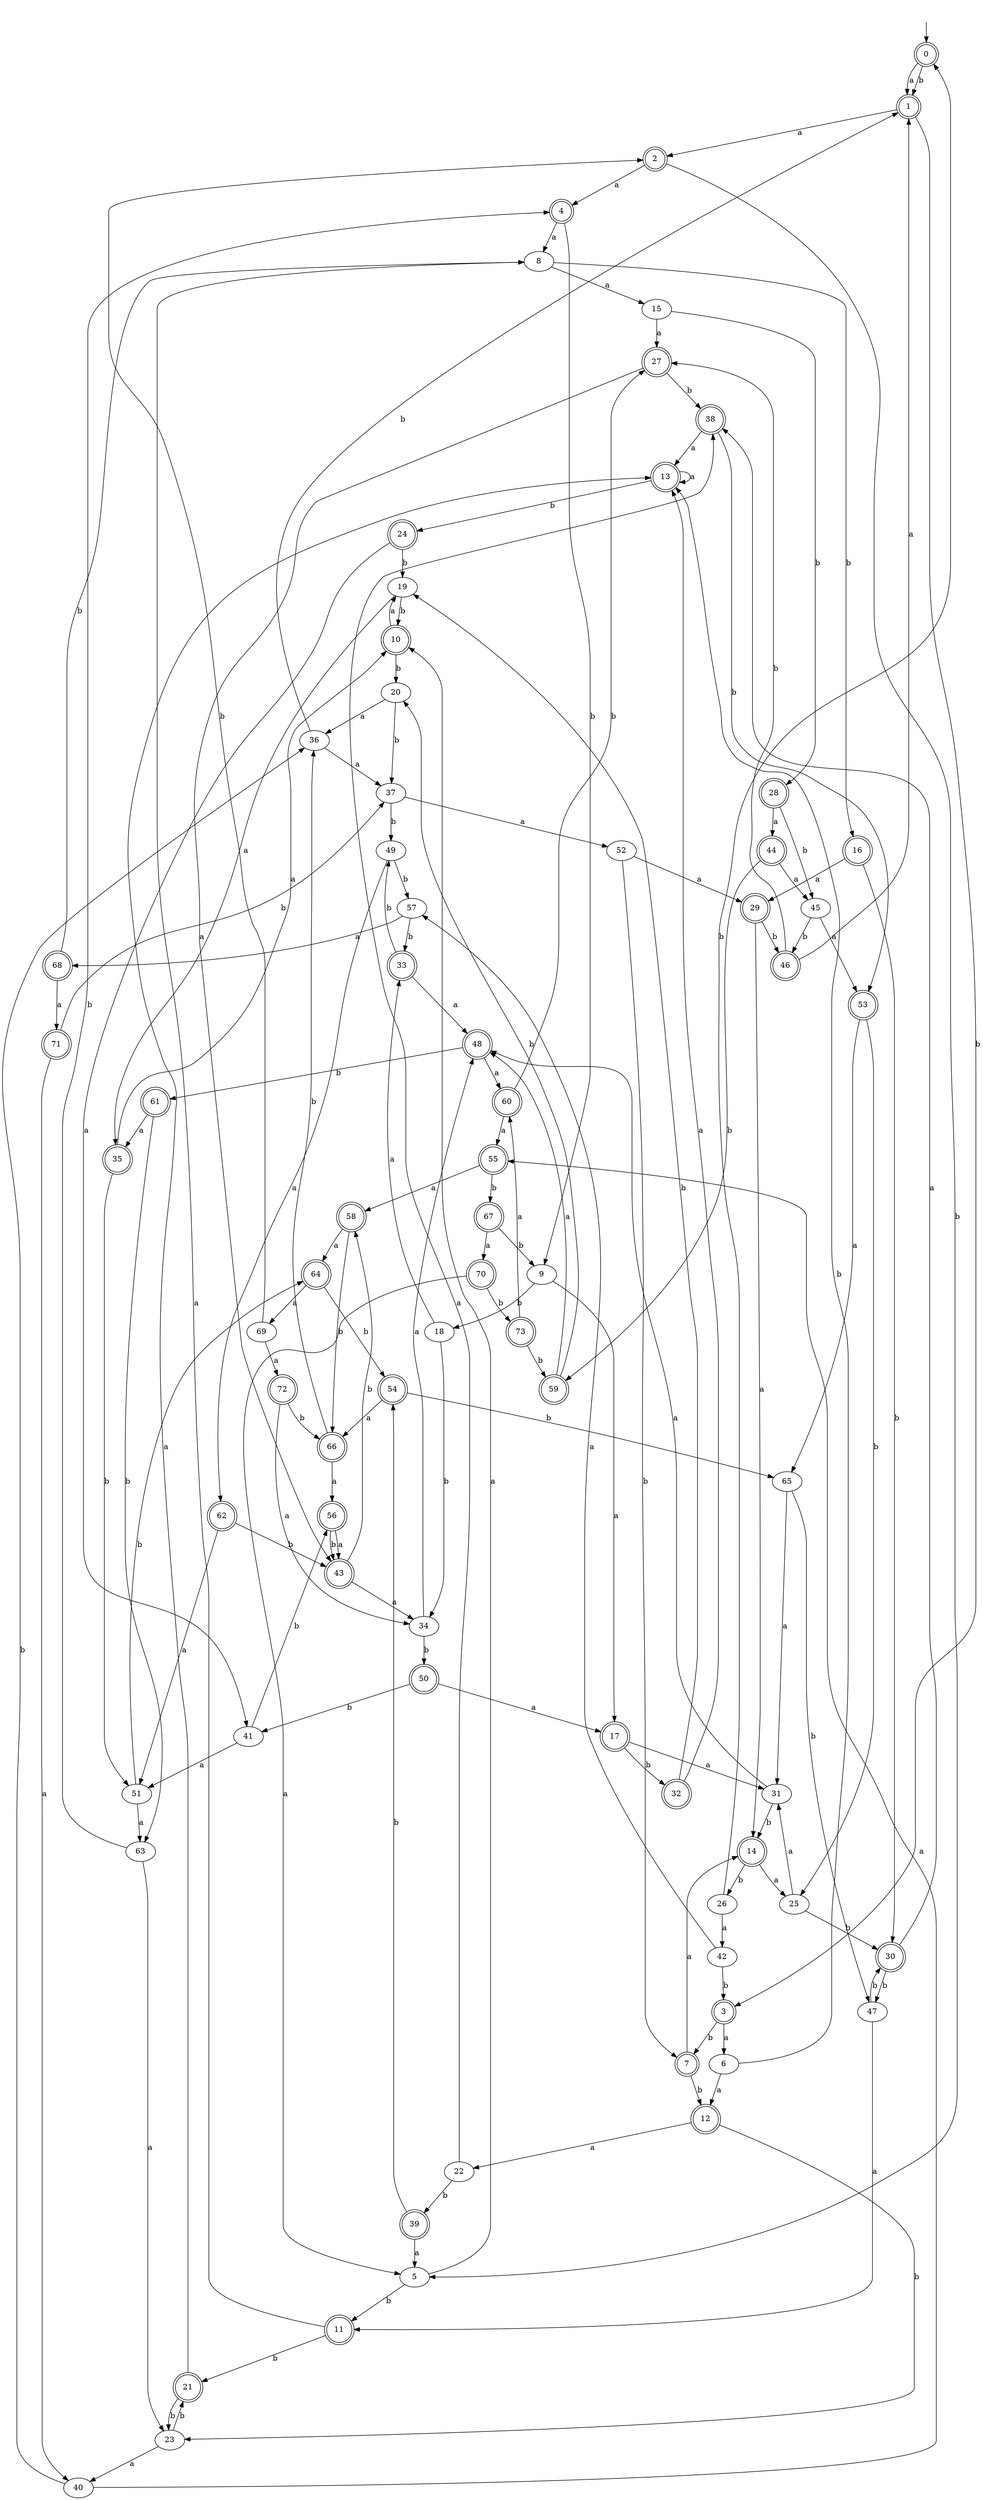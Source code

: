 digraph RandomDFA {
  __start0 [label="", shape=none];
  __start0 -> 0 [label=""];
  0 [shape=circle] [shape=doublecircle]
  0 -> 1 [label="a"]
  0 -> 1 [label="b"]
  1 [shape=doublecircle]
  1 -> 2 [label="a"]
  1 -> 3 [label="b"]
  2 [shape=doublecircle]
  2 -> 4 [label="a"]
  2 -> 5 [label="b"]
  3 [shape=doublecircle]
  3 -> 6 [label="a"]
  3 -> 7 [label="b"]
  4 [shape=doublecircle]
  4 -> 8 [label="a"]
  4 -> 9 [label="b"]
  5
  5 -> 10 [label="a"]
  5 -> 11 [label="b"]
  6
  6 -> 12 [label="a"]
  6 -> 13 [label="b"]
  7 [shape=doublecircle]
  7 -> 14 [label="a"]
  7 -> 12 [label="b"]
  8
  8 -> 15 [label="a"]
  8 -> 16 [label="b"]
  9
  9 -> 17 [label="a"]
  9 -> 18 [label="b"]
  10 [shape=doublecircle]
  10 -> 19 [label="a"]
  10 -> 20 [label="b"]
  11 [shape=doublecircle]
  11 -> 8 [label="a"]
  11 -> 21 [label="b"]
  12 [shape=doublecircle]
  12 -> 22 [label="a"]
  12 -> 23 [label="b"]
  13 [shape=doublecircle]
  13 -> 13 [label="a"]
  13 -> 24 [label="b"]
  14 [shape=doublecircle]
  14 -> 25 [label="a"]
  14 -> 26 [label="b"]
  15
  15 -> 27 [label="a"]
  15 -> 28 [label="b"]
  16 [shape=doublecircle]
  16 -> 29 [label="a"]
  16 -> 30 [label="b"]
  17 [shape=doublecircle]
  17 -> 31 [label="a"]
  17 -> 32 [label="b"]
  18
  18 -> 33 [label="a"]
  18 -> 34 [label="b"]
  19
  19 -> 35 [label="a"]
  19 -> 10 [label="b"]
  20
  20 -> 36 [label="a"]
  20 -> 37 [label="b"]
  21 [shape=doublecircle]
  21 -> 13 [label="a"]
  21 -> 23 [label="b"]
  22
  22 -> 38 [label="a"]
  22 -> 39 [label="b"]
  23
  23 -> 40 [label="a"]
  23 -> 21 [label="b"]
  24 [shape=doublecircle]
  24 -> 41 [label="a"]
  24 -> 19 [label="b"]
  25
  25 -> 31 [label="a"]
  25 -> 30 [label="b"]
  26
  26 -> 42 [label="a"]
  26 -> 0 [label="b"]
  27 [shape=doublecircle]
  27 -> 43 [label="a"]
  27 -> 38 [label="b"]
  28 [shape=doublecircle]
  28 -> 44 [label="a"]
  28 -> 45 [label="b"]
  29 [shape=doublecircle]
  29 -> 14 [label="a"]
  29 -> 46 [label="b"]
  30 [shape=doublecircle]
  30 -> 38 [label="a"]
  30 -> 47 [label="b"]
  31
  31 -> 48 [label="a"]
  31 -> 14 [label="b"]
  32 [shape=doublecircle]
  32 -> 13 [label="a"]
  32 -> 19 [label="b"]
  33 [shape=doublecircle]
  33 -> 48 [label="a"]
  33 -> 49 [label="b"]
  34
  34 -> 48 [label="a"]
  34 -> 50 [label="b"]
  35 [shape=doublecircle]
  35 -> 10 [label="a"]
  35 -> 51 [label="b"]
  36
  36 -> 37 [label="a"]
  36 -> 1 [label="b"]
  37
  37 -> 52 [label="a"]
  37 -> 49 [label="b"]
  38 [shape=doublecircle]
  38 -> 13 [label="a"]
  38 -> 53 [label="b"]
  39 [shape=doublecircle]
  39 -> 5 [label="a"]
  39 -> 54 [label="b"]
  40
  40 -> 55 [label="a"]
  40 -> 36 [label="b"]
  41
  41 -> 51 [label="a"]
  41 -> 56 [label="b"]
  42
  42 -> 57 [label="a"]
  42 -> 3 [label="b"]
  43 [shape=doublecircle]
  43 -> 34 [label="a"]
  43 -> 58 [label="b"]
  44 [shape=doublecircle]
  44 -> 45 [label="a"]
  44 -> 59 [label="b"]
  45
  45 -> 53 [label="a"]
  45 -> 46 [label="b"]
  46 [shape=doublecircle]
  46 -> 1 [label="a"]
  46 -> 27 [label="b"]
  47
  47 -> 11 [label="a"]
  47 -> 30 [label="b"]
  48 [shape=doublecircle]
  48 -> 60 [label="a"]
  48 -> 61 [label="b"]
  49
  49 -> 62 [label="a"]
  49 -> 57 [label="b"]
  50 [shape=doublecircle]
  50 -> 17 [label="a"]
  50 -> 41 [label="b"]
  51
  51 -> 63 [label="a"]
  51 -> 64 [label="b"]
  52
  52 -> 29 [label="a"]
  52 -> 7 [label="b"]
  53 [shape=doublecircle]
  53 -> 65 [label="a"]
  53 -> 25 [label="b"]
  54 [shape=doublecircle]
  54 -> 66 [label="a"]
  54 -> 65 [label="b"]
  55 [shape=doublecircle]
  55 -> 58 [label="a"]
  55 -> 67 [label="b"]
  56 [shape=doublecircle]
  56 -> 43 [label="a"]
  56 -> 43 [label="b"]
  57
  57 -> 68 [label="a"]
  57 -> 33 [label="b"]
  58 [shape=doublecircle]
  58 -> 64 [label="a"]
  58 -> 66 [label="b"]
  59 [shape=doublecircle]
  59 -> 48 [label="a"]
  59 -> 20 [label="b"]
  60 [shape=doublecircle]
  60 -> 55 [label="a"]
  60 -> 27 [label="b"]
  61 [shape=doublecircle]
  61 -> 35 [label="a"]
  61 -> 63 [label="b"]
  62 [shape=doublecircle]
  62 -> 51 [label="a"]
  62 -> 43 [label="b"]
  63
  63 -> 23 [label="a"]
  63 -> 4 [label="b"]
  64 [shape=doublecircle]
  64 -> 69 [label="a"]
  64 -> 54 [label="b"]
  65
  65 -> 31 [label="a"]
  65 -> 47 [label="b"]
  66 [shape=doublecircle]
  66 -> 56 [label="a"]
  66 -> 36 [label="b"]
  67 [shape=doublecircle]
  67 -> 70 [label="a"]
  67 -> 9 [label="b"]
  68 [shape=doublecircle]
  68 -> 71 [label="a"]
  68 -> 8 [label="b"]
  69
  69 -> 72 [label="a"]
  69 -> 2 [label="b"]
  70 [shape=doublecircle]
  70 -> 5 [label="a"]
  70 -> 73 [label="b"]
  71 [shape=doublecircle]
  71 -> 40 [label="a"]
  71 -> 37 [label="b"]
  72 [shape=doublecircle]
  72 -> 34 [label="a"]
  72 -> 66 [label="b"]
  73 [shape=doublecircle]
  73 -> 60 [label="a"]
  73 -> 59 [label="b"]
}
